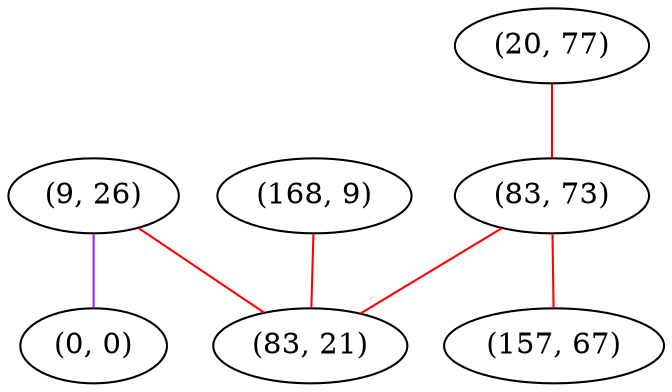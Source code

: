 graph "" {
"(9, 26)";
"(20, 77)";
"(83, 73)";
"(168, 9)";
"(0, 0)";
"(157, 67)";
"(83, 21)";
"(9, 26)" -- "(0, 0)"  [color=purple, key=0, weight=4];
"(9, 26)" -- "(83, 21)"  [color=red, key=0, weight=1];
"(20, 77)" -- "(83, 73)"  [color=red, key=0, weight=1];
"(83, 73)" -- "(157, 67)"  [color=red, key=0, weight=1];
"(83, 73)" -- "(83, 21)"  [color=red, key=0, weight=1];
"(168, 9)" -- "(83, 21)"  [color=red, key=0, weight=1];
}
